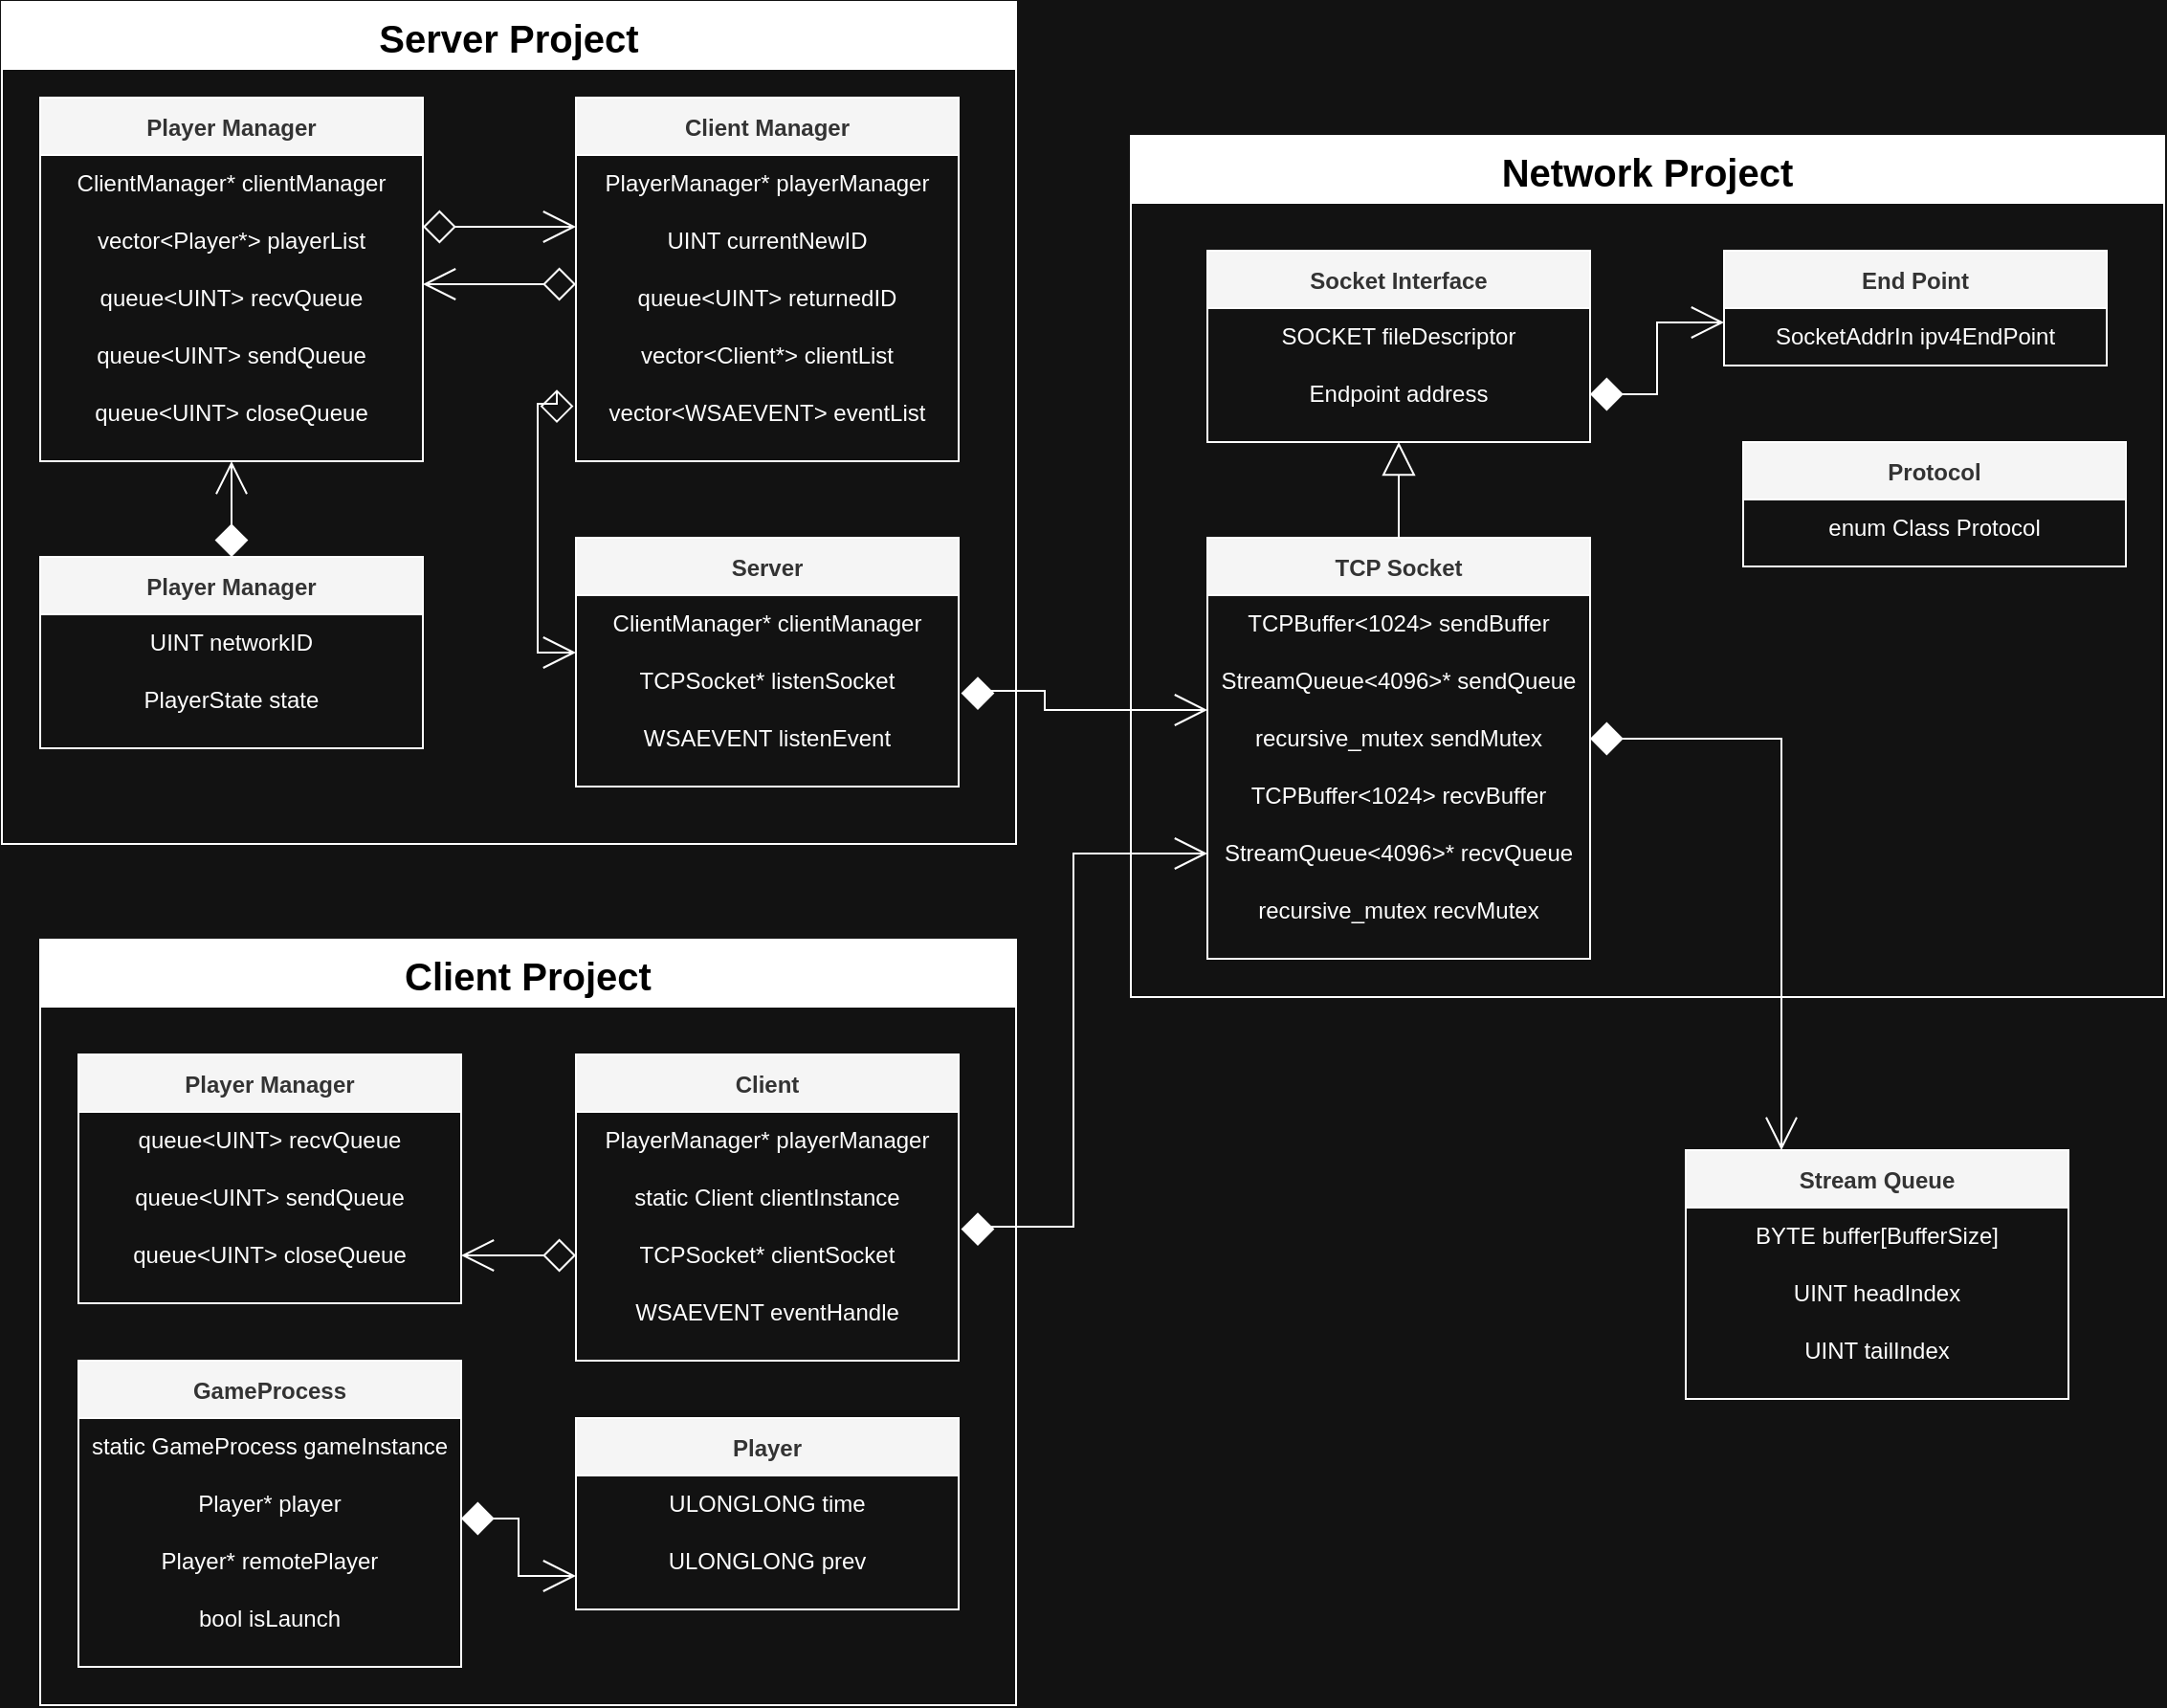 <mxfile version="18.1.1" type="device"><diagram name="Page-1" id="0783ab3e-0a74-02c8-0abd-f7b4e66b4bec"><mxGraphModel dx="2458" dy="1911" grid="1" gridSize="10" guides="1" tooltips="1" connect="1" arrows="1" fold="1" page="1" pageScale="1" pageWidth="850" pageHeight="1100" background="#121212" math="0" shadow="0"><root><mxCell id="0"/><mxCell id="1" parent="0"/><mxCell id="jlP1vvGORcMLmM55hvhB-1" value="Stream Queue" style="swimlane;startSize=30;fillColor=#f5f5f5;strokeColor=#FFFFFF;fontColor=#333333;labelBackgroundColor=none;" parent="1" vertex="1"><mxGeometry x="650" y="570" width="200" height="130" as="geometry"/></mxCell><mxCell id="jlP1vvGORcMLmM55hvhB-23" value="BYTE buffer[BufferSize]" style="text;html=1;strokeColor=none;fillColor=none;align=center;verticalAlign=middle;whiteSpace=wrap;rounded=0;fontColor=#FFFFFF;" parent="jlP1vvGORcMLmM55hvhB-1" vertex="1"><mxGeometry y="30" width="200" height="30" as="geometry"/></mxCell><mxCell id="jlP1vvGORcMLmM55hvhB-24" value="UINT headIndex" style="text;html=1;strokeColor=none;fillColor=none;align=center;verticalAlign=middle;whiteSpace=wrap;rounded=0;fontColor=#FFFFFF;" parent="jlP1vvGORcMLmM55hvhB-1" vertex="1"><mxGeometry y="60" width="200" height="30" as="geometry"/></mxCell><mxCell id="jlP1vvGORcMLmM55hvhB-25" value="UINT tailIndex" style="text;html=1;strokeColor=none;fillColor=none;align=center;verticalAlign=middle;whiteSpace=wrap;rounded=0;fontColor=#FFFFFF;labelBackgroundColor=none;labelBorderColor=none;" parent="jlP1vvGORcMLmM55hvhB-1" vertex="1"><mxGeometry y="90" width="200" height="30" as="geometry"/></mxCell><mxCell id="jlP1vvGORcMLmM55hvhB-27" style="edgeStyle=orthogonalEdgeStyle;rounded=0;orthogonalLoop=1;jettySize=auto;html=1;entryX=0;entryY=1;entryDx=0;entryDy=0;startArrow=diamond;startFill=1;endArrow=open;endFill=0;startSize=15;endSize=15;targetPerimeterSpacing=0;strokeWidth=1;labelBackgroundColor=#283618;strokeColor=#FFFFFF;fontColor=#FEFAE0;" parent="1" target="hujRNJJuMGwoXYWMHthe-2" edge="1"><mxGeometry relative="1" as="geometry"><mxPoint x="280" y="340" as="sourcePoint"/><Array as="points"><mxPoint x="280" y="330"/><mxPoint x="315" y="330"/><mxPoint x="315" y="340"/></Array></mxGeometry></mxCell><mxCell id="hujRNJJuMGwoXYWMHthe-7" style="edgeStyle=orthogonalEdgeStyle;rounded=0;orthogonalLoop=1;jettySize=auto;html=1;fontColor=#FFFFFF;strokeColor=#FFFFFF;endSize=15;startSize=15;endArrow=open;endFill=0;startArrow=diamond;startFill=1;exitX=1;exitY=0.5;exitDx=0;exitDy=0;entryX=0.25;entryY=0;entryDx=0;entryDy=0;" parent="1" source="hujRNJJuMGwoXYWMHthe-3" target="jlP1vvGORcMLmM55hvhB-1" edge="1"><mxGeometry relative="1" as="geometry"><Array as="points"><mxPoint x="700" y="355"/></Array><mxPoint x="650" y="460" as="sourcePoint"/><mxPoint x="940" y="355" as="targetPoint"/></mxGeometry></mxCell><mxCell id="jlP1vvGORcMLmM55hvhB-32" style="edgeStyle=orthogonalEdgeStyle;rounded=0;orthogonalLoop=1;jettySize=auto;html=1;entryX=0;entryY=0.75;entryDx=0;entryDy=0;startArrow=diamond;startFill=1;endArrow=open;endFill=0;startSize=15;endSize=15;targetPerimeterSpacing=0;strokeWidth=1;labelBackgroundColor=#283618;strokeColor=#FFFFFF;fontColor=#FEFAE0;" parent="1" target="jlP1vvGORcMLmM55hvhB-3" edge="1"><mxGeometry relative="1" as="geometry"><mxPoint x="280" y="620" as="sourcePoint"/><Array as="points"><mxPoint x="330" y="610"/><mxPoint x="330" y="415"/></Array></mxGeometry></mxCell><mxCell id="8A2cmqS24M7KIoxoVg-5-5" value="Server Project" style="swimlane;startSize=35;fontSize=20;strokeColor=#FFFFFF;" parent="1" vertex="1"><mxGeometry x="-230" y="-30" width="530" height="440" as="geometry"/></mxCell><mxCell id="0Y0irXfNNHxXYIxbQBYq-5" style="edgeStyle=orthogonalEdgeStyle;rounded=0;orthogonalLoop=1;jettySize=auto;html=1;entryX=0;entryY=1;entryDx=0;entryDy=0;strokeColor=#FFFFFF;endArrow=open;endFill=0;endSize=15;startSize=15;startArrow=diamond;startFill=0;" edge="1" parent="8A2cmqS24M7KIoxoVg-5-5" target="hujRNJJuMGwoXYWMHthe-8"><mxGeometry relative="1" as="geometry"><mxPoint x="290" y="220" as="sourcePoint"/><Array as="points"><mxPoint x="280" y="210"/><mxPoint x="280" y="340"/></Array></mxGeometry></mxCell><mxCell id="0Y0irXfNNHxXYIxbQBYq-14" style="edgeStyle=orthogonalEdgeStyle;rounded=0;orthogonalLoop=1;jettySize=auto;html=1;exitX=0;exitY=0.25;exitDx=0;exitDy=0;entryX=1;entryY=0.25;entryDx=0;entryDy=0;startArrow=diamond;startFill=0;endArrow=open;endFill=0;startSize=15;endSize=15;strokeColor=#FFFFFF;" edge="1" parent="8A2cmqS24M7KIoxoVg-5-5" source="8A2cmqS24M7KIoxoVg-5-3" target="0Y0irXfNNHxXYIxbQBYq-9"><mxGeometry relative="1" as="geometry"/></mxCell><mxCell id="8A2cmqS24M7KIoxoVg-5-1" value="Client Manager" style="swimlane;startSize=30;fillColor=#f5f5f5;strokeColor=#FFFFFF;fontColor=#333333;" parent="8A2cmqS24M7KIoxoVg-5-5" vertex="1"><mxGeometry x="300" y="50" width="200" height="190" as="geometry"/></mxCell><mxCell id="8A2cmqS24M7KIoxoVg-5-2" value="UINT currentNewID" style="text;html=1;strokeColor=none;fillColor=none;align=center;verticalAlign=middle;whiteSpace=wrap;rounded=0;fontColor=#FFFFFF;" parent="8A2cmqS24M7KIoxoVg-5-1" vertex="1"><mxGeometry y="60" width="200" height="30" as="geometry"/></mxCell><mxCell id="8A2cmqS24M7KIoxoVg-5-3" value="queue&amp;lt;UINT&amp;gt; returnedID&lt;span style=&quot;color: rgba(0, 0, 0, 0); font-family: monospace; font-size: 0px; text-align: start;&quot;&gt;%3CmxGraphModel%3E%3Croot%3E%3CmxCell%20id%3D%220%22%2F%3E%3CmxCell%20id%3D%221%22%20parent%3D%220%22%2F%3E%3CmxCell%20id%3D%222%22%20value%3D%22End%20Point%22%20style%3D%22swimlane%3BstartSize%3D30%3BfillColor%3D%23f5f5f5%3BstrokeColor%3D%23FFFFFF%3BfontColor%3D%23333333%3B%22%20vertex%3D%221%22%20parent%3D%221%22%3E%3CmxGeometry%20x%3D%22650%22%20y%3D%22145%22%20width%3D%22200%22%20height%3D%2260%22%20as%3D%22geometry%22%3E%3CmxRectangle%20x%3D%22870%22%20y%3D%2270%22%20width%3D%2290%22%20height%3D%2230%22%20as%3D%22alternateBounds%22%2F%3E%3C%2FmxGeometry%3E%3C%2FmxCell%3E%3CmxCell%20id%3D%223%22%20value%3D%22SocketAddrIn%20ipv4EndPoint%22%20style%3D%22text%3Bhtml%3D1%3BstrokeColor%3Dnone%3BfillColor%3Dnone%3Balign%3Dcenter%3BverticalAlign%3Dmiddle%3BwhiteSpace%3Dwrap%3Brounded%3D0%3BfontColor%3D%23FFFFFF%3B%22%20vertex%3D%221%22%20parent%3D%222%22%3E%3CmxGeometry%20y%3D%2230%22%20width%3D%22200%22%20height%3D%2230%22%20as%3D%22geometry%22%2F%3E%3C%2FmxCell%3E%3C%2Froot%3E%3C%2FmxGraphModel%3E&lt;/span&gt;" style="text;html=1;strokeColor=none;fillColor=none;align=center;verticalAlign=middle;whiteSpace=wrap;rounded=0;fontColor=#FFFFFF;" parent="8A2cmqS24M7KIoxoVg-5-1" vertex="1"><mxGeometry y="90" width="200" height="30" as="geometry"/></mxCell><mxCell id="8A2cmqS24M7KIoxoVg-5-4" value="PlayerManager* playerManager" style="text;html=1;strokeColor=none;fillColor=none;align=center;verticalAlign=middle;whiteSpace=wrap;rounded=0;fontColor=#FFFFFF;" parent="8A2cmqS24M7KIoxoVg-5-1" vertex="1"><mxGeometry y="30" width="200" height="30" as="geometry"/></mxCell><mxCell id="0Y0irXfNNHxXYIxbQBYq-3" value="vector&amp;lt;Client*&amp;gt; clientList" style="text;html=1;strokeColor=none;fillColor=none;align=center;verticalAlign=middle;whiteSpace=wrap;rounded=0;fontColor=#FFFFFF;" vertex="1" parent="8A2cmqS24M7KIoxoVg-5-1"><mxGeometry y="120" width="200" height="30" as="geometry"/></mxCell><mxCell id="0Y0irXfNNHxXYIxbQBYq-4" value="vector&amp;lt;WSAEVENT&amp;gt; eventList" style="text;html=1;strokeColor=none;fillColor=none;align=center;verticalAlign=middle;whiteSpace=wrap;rounded=0;fontColor=#FFFFFF;" vertex="1" parent="8A2cmqS24M7KIoxoVg-5-1"><mxGeometry y="150" width="200" height="30" as="geometry"/></mxCell><mxCell id="jlP1vvGORcMLmM55hvhB-2" value="Server" style="swimlane;startSize=30;fillColor=#f5f5f5;strokeColor=#FFFFFF;fontColor=#333333;" parent="8A2cmqS24M7KIoxoVg-5-5" vertex="1"><mxGeometry x="300" y="280" width="200" height="130" as="geometry"/></mxCell><mxCell id="jlP1vvGORcMLmM55hvhB-26" value="TCPSocket* listenSocket" style="text;html=1;strokeColor=none;fillColor=none;align=center;verticalAlign=middle;whiteSpace=wrap;rounded=0;fontColor=#FFFFFF;" parent="jlP1vvGORcMLmM55hvhB-2" vertex="1"><mxGeometry y="60" width="200" height="30" as="geometry"/></mxCell><mxCell id="jlP1vvGORcMLmM55hvhB-28" value="WSAEVENT listenEvent" style="text;html=1;strokeColor=none;fillColor=none;align=center;verticalAlign=middle;whiteSpace=wrap;rounded=0;fontColor=#FFFFFF;" parent="jlP1vvGORcMLmM55hvhB-2" vertex="1"><mxGeometry y="90" width="200" height="30" as="geometry"/></mxCell><mxCell id="hujRNJJuMGwoXYWMHthe-8" value="ClientManager* clientManager" style="text;html=1;strokeColor=none;fillColor=none;align=center;verticalAlign=middle;whiteSpace=wrap;rounded=0;fontColor=#FFFFFF;" parent="jlP1vvGORcMLmM55hvhB-2" vertex="1"><mxGeometry y="30" width="200" height="30" as="geometry"/></mxCell><mxCell id="0Y0irXfNNHxXYIxbQBYq-13" style="edgeStyle=orthogonalEdgeStyle;rounded=0;orthogonalLoop=1;jettySize=auto;html=1;entryX=0;entryY=0.25;entryDx=0;entryDy=0;startArrow=diamond;startFill=0;endArrow=open;endFill=0;startSize=15;endSize=15;strokeColor=#FFFFFF;exitX=1;exitY=0.25;exitDx=0;exitDy=0;" edge="1" parent="8A2cmqS24M7KIoxoVg-5-5" source="0Y0irXfNNHxXYIxbQBYq-8" target="8A2cmqS24M7KIoxoVg-5-2"><mxGeometry relative="1" as="geometry"><mxPoint x="230" y="130" as="sourcePoint"/><Array as="points"><mxPoint x="280" y="118"/><mxPoint x="280" y="118"/></Array></mxGeometry></mxCell><mxCell id="0Y0irXfNNHxXYIxbQBYq-7" value="Player Manager" style="swimlane;startSize=30;fillColor=#f5f5f5;strokeColor=#FFFFFF;fontColor=#333333;" vertex="1" parent="8A2cmqS24M7KIoxoVg-5-5"><mxGeometry x="20" y="50" width="200" height="190" as="geometry"/></mxCell><mxCell id="0Y0irXfNNHxXYIxbQBYq-8" value="vector&amp;lt;Player*&amp;gt; playerList" style="text;html=1;strokeColor=none;fillColor=none;align=center;verticalAlign=middle;whiteSpace=wrap;rounded=0;fontColor=#FFFFFF;" vertex="1" parent="0Y0irXfNNHxXYIxbQBYq-7"><mxGeometry y="60" width="200" height="30" as="geometry"/></mxCell><mxCell id="0Y0irXfNNHxXYIxbQBYq-9" value="queue&amp;lt;UINT&amp;gt; recvQueue" style="text;html=1;strokeColor=none;fillColor=none;align=center;verticalAlign=middle;whiteSpace=wrap;rounded=0;fontColor=#FFFFFF;" vertex="1" parent="0Y0irXfNNHxXYIxbQBYq-7"><mxGeometry y="90" width="200" height="30" as="geometry"/></mxCell><mxCell id="0Y0irXfNNHxXYIxbQBYq-10" value="ClientManager* clientManager" style="text;html=1;strokeColor=none;fillColor=none;align=center;verticalAlign=middle;whiteSpace=wrap;rounded=0;fontColor=#FFFFFF;" vertex="1" parent="0Y0irXfNNHxXYIxbQBYq-7"><mxGeometry y="30" width="200" height="30" as="geometry"/></mxCell><mxCell id="0Y0irXfNNHxXYIxbQBYq-11" value="queue&amp;lt;UINT&amp;gt; sendQueue" style="text;html=1;strokeColor=none;fillColor=none;align=center;verticalAlign=middle;whiteSpace=wrap;rounded=0;fontColor=#FFFFFF;" vertex="1" parent="0Y0irXfNNHxXYIxbQBYq-7"><mxGeometry y="120" width="200" height="30" as="geometry"/></mxCell><mxCell id="0Y0irXfNNHxXYIxbQBYq-12" value="queue&amp;lt;UINT&amp;gt; closeQueue" style="text;html=1;strokeColor=none;fillColor=none;align=center;verticalAlign=middle;whiteSpace=wrap;rounded=0;fontColor=#FFFFFF;" vertex="1" parent="0Y0irXfNNHxXYIxbQBYq-7"><mxGeometry y="150" width="200" height="30" as="geometry"/></mxCell><mxCell id="0Y0irXfNNHxXYIxbQBYq-21" style="edgeStyle=orthogonalEdgeStyle;rounded=0;orthogonalLoop=1;jettySize=auto;html=1;exitX=0.5;exitY=0;exitDx=0;exitDy=0;entryX=0.5;entryY=1;entryDx=0;entryDy=0;startArrow=diamond;startFill=1;endArrow=open;endFill=0;startSize=15;endSize=15;strokeColor=#FFFFFF;" edge="1" parent="8A2cmqS24M7KIoxoVg-5-5" source="0Y0irXfNNHxXYIxbQBYq-15" target="0Y0irXfNNHxXYIxbQBYq-7"><mxGeometry relative="1" as="geometry"/></mxCell><mxCell id="0Y0irXfNNHxXYIxbQBYq-15" value="Player Manager" style="swimlane;startSize=30;fillColor=#f5f5f5;strokeColor=#FFFFFF;fontColor=#333333;" vertex="1" parent="8A2cmqS24M7KIoxoVg-5-5"><mxGeometry x="20" y="290" width="200" height="100" as="geometry"/></mxCell><mxCell id="0Y0irXfNNHxXYIxbQBYq-16" value="PlayerState state" style="text;html=1;strokeColor=none;fillColor=none;align=center;verticalAlign=middle;whiteSpace=wrap;rounded=0;fontColor=#FFFFFF;" vertex="1" parent="0Y0irXfNNHxXYIxbQBYq-15"><mxGeometry y="60" width="200" height="30" as="geometry"/></mxCell><mxCell id="0Y0irXfNNHxXYIxbQBYq-18" value="UINT networkID" style="text;html=1;strokeColor=none;fillColor=none;align=center;verticalAlign=middle;whiteSpace=wrap;rounded=0;fontColor=#FFFFFF;" vertex="1" parent="0Y0irXfNNHxXYIxbQBYq-15"><mxGeometry y="30" width="200" height="30" as="geometry"/></mxCell><mxCell id="8A2cmqS24M7KIoxoVg-5-6" value="Client Project" style="swimlane;startSize=35;fontSize=20;strokeColor=#FFFFFF;" parent="1" vertex="1"><mxGeometry x="-210" y="460" width="510" height="400" as="geometry"/></mxCell><mxCell id="0Y0irXfNNHxXYIxbQBYq-31" style="edgeStyle=orthogonalEdgeStyle;rounded=0;orthogonalLoop=1;jettySize=auto;html=1;exitX=0;exitY=0.5;exitDx=0;exitDy=0;entryX=1;entryY=0.5;entryDx=0;entryDy=0;startArrow=diamond;startFill=0;endArrow=open;endFill=0;startSize=15;endSize=15;strokeColor=#FFFFFF;" edge="1" parent="8A2cmqS24M7KIoxoVg-5-6" source="jlP1vvGORcMLmM55hvhB-30" target="0Y0irXfNNHxXYIxbQBYq-30"><mxGeometry relative="1" as="geometry"/></mxCell><mxCell id="jlP1vvGORcMLmM55hvhB-29" value="Client" style="swimlane;startSize=30;fillColor=#f5f5f5;strokeColor=#FFFFFF;fontColor=#333333;" parent="8A2cmqS24M7KIoxoVg-5-6" vertex="1"><mxGeometry x="280" y="60" width="200" height="160" as="geometry"/></mxCell><mxCell id="hujRNJJuMGwoXYWMHthe-12" value="static Client clientInstance" style="text;html=1;strokeColor=none;fillColor=none;align=center;verticalAlign=middle;whiteSpace=wrap;rounded=0;fontColor=#FFFFFF;" parent="jlP1vvGORcMLmM55hvhB-29" vertex="1"><mxGeometry y="60" width="200" height="30" as="geometry"/></mxCell><mxCell id="hujRNJJuMGwoXYWMHthe-11" value="PlayerManager* playerManager" style="text;html=1;strokeColor=none;fillColor=none;align=center;verticalAlign=middle;whiteSpace=wrap;rounded=0;fontColor=#FFFFFF;" parent="jlP1vvGORcMLmM55hvhB-29" vertex="1"><mxGeometry y="30" width="200" height="30" as="geometry"/></mxCell><mxCell id="jlP1vvGORcMLmM55hvhB-30" value="TCPSocket* clientSocket" style="text;html=1;strokeColor=none;fillColor=none;align=center;verticalAlign=middle;whiteSpace=wrap;rounded=0;fontColor=#FFFFFF;" parent="jlP1vvGORcMLmM55hvhB-29" vertex="1"><mxGeometry y="90" width="200" height="30" as="geometry"/></mxCell><mxCell id="hujRNJJuMGwoXYWMHthe-10" value="WSAEVENT eventHandle" style="text;html=1;strokeColor=none;fillColor=none;align=center;verticalAlign=middle;whiteSpace=wrap;rounded=0;fontColor=#FFFFFF;" parent="jlP1vvGORcMLmM55hvhB-29" vertex="1"><mxGeometry y="120" width="200" height="30" as="geometry"/></mxCell><mxCell id="hujRNJJuMGwoXYWMHthe-15" value="GameProcess" style="swimlane;startSize=30;fillColor=#f5f5f5;strokeColor=#FFFFFF;fontColor=#333333;" parent="8A2cmqS24M7KIoxoVg-5-6" vertex="1"><mxGeometry x="20" y="220" width="200" height="160" as="geometry"/></mxCell><mxCell id="hujRNJJuMGwoXYWMHthe-16" value="Player* player" style="text;html=1;strokeColor=none;fillColor=none;align=center;verticalAlign=middle;whiteSpace=wrap;rounded=0;fontColor=#FFFFFF;" parent="hujRNJJuMGwoXYWMHthe-15" vertex="1"><mxGeometry y="60" width="200" height="30" as="geometry"/></mxCell><mxCell id="hujRNJJuMGwoXYWMHthe-18" value="bool isLaunch" style="text;html=1;strokeColor=none;fillColor=none;align=center;verticalAlign=middle;whiteSpace=wrap;rounded=0;fontColor=#FFFFFF;" parent="hujRNJJuMGwoXYWMHthe-15" vertex="1"><mxGeometry y="120" width="200" height="30" as="geometry"/></mxCell><mxCell id="hujRNJJuMGwoXYWMHthe-17" value="static GameProcess gameInstance" style="text;html=1;strokeColor=none;fillColor=none;align=center;verticalAlign=middle;whiteSpace=wrap;rounded=0;fontColor=#FFFFFF;" parent="hujRNJJuMGwoXYWMHthe-15" vertex="1"><mxGeometry y="30" width="200" height="30" as="geometry"/></mxCell><mxCell id="0Y0irXfNNHxXYIxbQBYq-22" value="Player* remotePlayer" style="text;html=1;strokeColor=none;fillColor=none;align=center;verticalAlign=middle;whiteSpace=wrap;rounded=0;fontColor=#FFFFFF;" vertex="1" parent="hujRNJJuMGwoXYWMHthe-15"><mxGeometry y="90" width="200" height="30" as="geometry"/></mxCell><mxCell id="hujRNJJuMGwoXYWMHthe-19" value="Player" style="swimlane;startSize=30;fillColor=#f5f5f5;strokeColor=#FFFFFF;fontColor=#333333;" parent="8A2cmqS24M7KIoxoVg-5-6" vertex="1"><mxGeometry x="280" y="250" width="200" height="100" as="geometry"/></mxCell><mxCell id="hujRNJJuMGwoXYWMHthe-20" value="ULONGLONG prev" style="text;html=1;strokeColor=none;fillColor=none;align=center;verticalAlign=middle;whiteSpace=wrap;rounded=0;fontColor=#FFFFFF;" parent="hujRNJJuMGwoXYWMHthe-19" vertex="1"><mxGeometry y="60" width="200" height="30" as="geometry"/></mxCell><mxCell id="hujRNJJuMGwoXYWMHthe-22" value="ULONGLONG time" style="text;html=1;strokeColor=none;fillColor=none;align=center;verticalAlign=middle;whiteSpace=wrap;rounded=0;fontColor=#FFFFFF;" parent="hujRNJJuMGwoXYWMHthe-19" vertex="1"><mxGeometry y="30" width="200" height="30" as="geometry"/></mxCell><mxCell id="hujRNJJuMGwoXYWMHthe-23" style="edgeStyle=orthogonalEdgeStyle;rounded=0;orthogonalLoop=1;jettySize=auto;html=1;entryX=0;entryY=0.75;entryDx=0;entryDy=0;fontColor=#FFFFFF;startArrow=diamond;startFill=1;endArrow=open;endFill=0;startSize=15;endSize=15;strokeColor=#FFFFFF;exitX=1;exitY=0.75;exitDx=0;exitDy=0;" parent="8A2cmqS24M7KIoxoVg-5-6" source="hujRNJJuMGwoXYWMHthe-16" target="hujRNJJuMGwoXYWMHthe-20" edge="1"><mxGeometry relative="1" as="geometry"><mxPoint x="180" y="-115" as="sourcePoint"/></mxGeometry></mxCell><mxCell id="0Y0irXfNNHxXYIxbQBYq-23" value="Player Manager" style="swimlane;startSize=30;fillColor=#f5f5f5;strokeColor=#FFFFFF;fontColor=#333333;" vertex="1" parent="8A2cmqS24M7KIoxoVg-5-6"><mxGeometry x="20" y="60" width="200" height="130" as="geometry"/></mxCell><mxCell id="0Y0irXfNNHxXYIxbQBYq-28" value="queue&amp;lt;UINT&amp;gt; recvQueue" style="text;html=1;strokeColor=none;fillColor=none;align=center;verticalAlign=middle;whiteSpace=wrap;rounded=0;fontColor=#FFFFFF;" vertex="1" parent="0Y0irXfNNHxXYIxbQBYq-23"><mxGeometry y="30" width="200" height="30" as="geometry"/></mxCell><mxCell id="0Y0irXfNNHxXYIxbQBYq-29" value="queue&amp;lt;UINT&amp;gt; sendQueue" style="text;html=1;strokeColor=none;fillColor=none;align=center;verticalAlign=middle;whiteSpace=wrap;rounded=0;fontColor=#FFFFFF;" vertex="1" parent="0Y0irXfNNHxXYIxbQBYq-23"><mxGeometry y="60" width="200" height="30" as="geometry"/></mxCell><mxCell id="0Y0irXfNNHxXYIxbQBYq-30" value="queue&amp;lt;UINT&amp;gt; closeQueue" style="text;html=1;strokeColor=none;fillColor=none;align=center;verticalAlign=middle;whiteSpace=wrap;rounded=0;fontColor=#FFFFFF;" vertex="1" parent="0Y0irXfNNHxXYIxbQBYq-23"><mxGeometry y="90" width="200" height="30" as="geometry"/></mxCell><mxCell id="8A2cmqS24M7KIoxoVg-5-7" value="Network Project" style="swimlane;startSize=35;fontSize=20;strokeColor=#FFFFFF;" parent="1" vertex="1"><mxGeometry x="360" y="40" width="540" height="450" as="geometry"/></mxCell><mxCell id="jlP1vvGORcMLmM55hvhB-3" value="TCP Socket" style="swimlane;startSize=30;fillColor=#f5f5f5;strokeColor=#FFFFFF;fontColor=#333333;" parent="8A2cmqS24M7KIoxoVg-5-7" vertex="1"><mxGeometry x="40" y="210" width="200" height="220" as="geometry"/></mxCell><mxCell id="hujRNJJuMGwoXYWMHthe-1" value="&lt;font color=&quot;#ffffff&quot;&gt;TCPBuffer&amp;lt;1024&amp;gt; sendBuffer&lt;/font&gt;" style="text;html=1;strokeColor=none;fillColor=none;align=center;verticalAlign=middle;whiteSpace=wrap;rounded=0;" parent="jlP1vvGORcMLmM55hvhB-3" vertex="1"><mxGeometry y="30" width="200" height="30" as="geometry"/></mxCell><mxCell id="hujRNJJuMGwoXYWMHthe-2" value="&lt;font color=&quot;#ffffff&quot;&gt;StreamQueue&amp;lt;4096&amp;gt;* sendQueue&lt;/font&gt;" style="text;html=1;strokeColor=none;fillColor=none;align=center;verticalAlign=middle;whiteSpace=wrap;rounded=0;" parent="jlP1vvGORcMLmM55hvhB-3" vertex="1"><mxGeometry y="60" width="200" height="30" as="geometry"/></mxCell><mxCell id="hujRNJJuMGwoXYWMHthe-3" value="&lt;font color=&quot;#ffffff&quot;&gt;recursive_mutex sendMutex&lt;/font&gt;" style="text;html=1;strokeColor=none;fillColor=none;align=center;verticalAlign=middle;whiteSpace=wrap;rounded=0;" parent="jlP1vvGORcMLmM55hvhB-3" vertex="1"><mxGeometry y="90" width="200" height="30" as="geometry"/></mxCell><mxCell id="hujRNJJuMGwoXYWMHthe-4" value="&lt;font color=&quot;#ffffff&quot;&gt;TCPBuffer&amp;lt;1024&amp;gt; recvBuffer&lt;/font&gt;" style="text;html=1;strokeColor=none;fillColor=none;align=center;verticalAlign=middle;whiteSpace=wrap;rounded=0;" parent="jlP1vvGORcMLmM55hvhB-3" vertex="1"><mxGeometry y="120" width="200" height="30" as="geometry"/></mxCell><mxCell id="hujRNJJuMGwoXYWMHthe-5" value="&lt;font color=&quot;#ffffff&quot;&gt;StreamQueue&amp;lt;4096&amp;gt;* recvQueue&lt;/font&gt;" style="text;html=1;strokeColor=none;fillColor=none;align=center;verticalAlign=middle;whiteSpace=wrap;rounded=0;" parent="jlP1vvGORcMLmM55hvhB-3" vertex="1"><mxGeometry y="150" width="200" height="30" as="geometry"/></mxCell><mxCell id="hujRNJJuMGwoXYWMHthe-6" value="&lt;font color=&quot;#ffffff&quot;&gt;recursive_mutex recvMutex&lt;/font&gt;" style="text;html=1;strokeColor=none;fillColor=none;align=center;verticalAlign=middle;whiteSpace=wrap;rounded=0;" parent="jlP1vvGORcMLmM55hvhB-3" vertex="1"><mxGeometry y="180" width="200" height="30" as="geometry"/></mxCell><mxCell id="0Y0irXfNNHxXYIxbQBYq-1" value="Protocol" style="swimlane;startSize=30;fillColor=#f5f5f5;strokeColor=#FFFFFF;fontColor=#333333;" vertex="1" parent="8A2cmqS24M7KIoxoVg-5-7"><mxGeometry x="320" y="160" width="200" height="65" as="geometry"><mxRectangle x="870" y="70" width="90" height="30" as="alternateBounds"/></mxGeometry></mxCell><mxCell id="0Y0irXfNNHxXYIxbQBYq-2" value="enum Class Protocol" style="text;html=1;strokeColor=none;fillColor=none;align=center;verticalAlign=middle;whiteSpace=wrap;rounded=0;fontColor=#FFFFFF;" vertex="1" parent="0Y0irXfNNHxXYIxbQBYq-1"><mxGeometry y="30" width="200" height="30" as="geometry"/></mxCell><mxCell id="jlP1vvGORcMLmM55hvhB-4" value="Socket Interface" style="swimlane;startSize=30;fillColor=#f5f5f5;strokeColor=#FFFFFF;fontColor=#333333;" parent="8A2cmqS24M7KIoxoVg-5-7" vertex="1"><mxGeometry x="40" y="60" width="200" height="100" as="geometry"><mxRectangle x="600" y="30" width="130" height="30" as="alternateBounds"/></mxGeometry></mxCell><mxCell id="jlP1vvGORcMLmM55hvhB-9" value="SOCKET fileDescriptor" style="text;html=1;strokeColor=none;fillColor=none;align=center;verticalAlign=middle;whiteSpace=wrap;rounded=0;fontColor=#FFFFFF;" parent="jlP1vvGORcMLmM55hvhB-4" vertex="1"><mxGeometry y="30" width="200" height="30" as="geometry"/></mxCell><mxCell id="jlP1vvGORcMLmM55hvhB-10" value="Endpoint address" style="text;html=1;strokeColor=none;fillColor=none;align=center;verticalAlign=middle;whiteSpace=wrap;rounded=0;fontColor=#FFFFFF;" parent="jlP1vvGORcMLmM55hvhB-4" vertex="1"><mxGeometry y="60" width="200" height="30" as="geometry"/></mxCell><mxCell id="jlP1vvGORcMLmM55hvhB-13" style="edgeStyle=orthogonalEdgeStyle;rounded=0;orthogonalLoop=1;jettySize=auto;html=1;exitX=0.5;exitY=0;exitDx=0;exitDy=0;entryX=0.5;entryY=1;entryDx=0;entryDy=0;strokeWidth=1;startArrow=none;startFill=0;endArrow=block;endFill=0;targetPerimeterSpacing=0;endSize=15;labelBackgroundColor=#283618;strokeColor=#FFFFFF;fontColor=#FEFAE0;" parent="8A2cmqS24M7KIoxoVg-5-7" source="jlP1vvGORcMLmM55hvhB-3" target="jlP1vvGORcMLmM55hvhB-4" edge="1"><mxGeometry relative="1" as="geometry"/></mxCell><mxCell id="jlP1vvGORcMLmM55hvhB-5" value="End Point" style="swimlane;startSize=30;fillColor=#f5f5f5;strokeColor=#FFFFFF;fontColor=#333333;" parent="8A2cmqS24M7KIoxoVg-5-7" vertex="1"><mxGeometry x="310" y="60" width="200" height="60" as="geometry"><mxRectangle x="870" y="70" width="90" height="30" as="alternateBounds"/></mxGeometry></mxCell><mxCell id="jlP1vvGORcMLmM55hvhB-17" value="SocketAddrIn ipv4EndPoint" style="text;html=1;strokeColor=none;fillColor=none;align=center;verticalAlign=middle;whiteSpace=wrap;rounded=0;fontColor=#FFFFFF;" parent="jlP1vvGORcMLmM55hvhB-5" vertex="1"><mxGeometry y="30" width="200" height="30" as="geometry"/></mxCell><mxCell id="hujRNJJuMGwoXYWMHthe-24" style="edgeStyle=orthogonalEdgeStyle;rounded=0;orthogonalLoop=1;jettySize=auto;html=1;exitX=1;exitY=0.5;exitDx=0;exitDy=0;entryX=0;entryY=0.25;entryDx=0;entryDy=0;fontColor=#FFFFFF;startArrow=diamond;startFill=1;endArrow=open;endFill=0;startSize=15;endSize=15;strokeColor=#FFFFFF;" parent="8A2cmqS24M7KIoxoVg-5-7" source="jlP1vvGORcMLmM55hvhB-10" target="jlP1vvGORcMLmM55hvhB-17" edge="1"><mxGeometry relative="1" as="geometry"/></mxCell></root></mxGraphModel></diagram></mxfile>